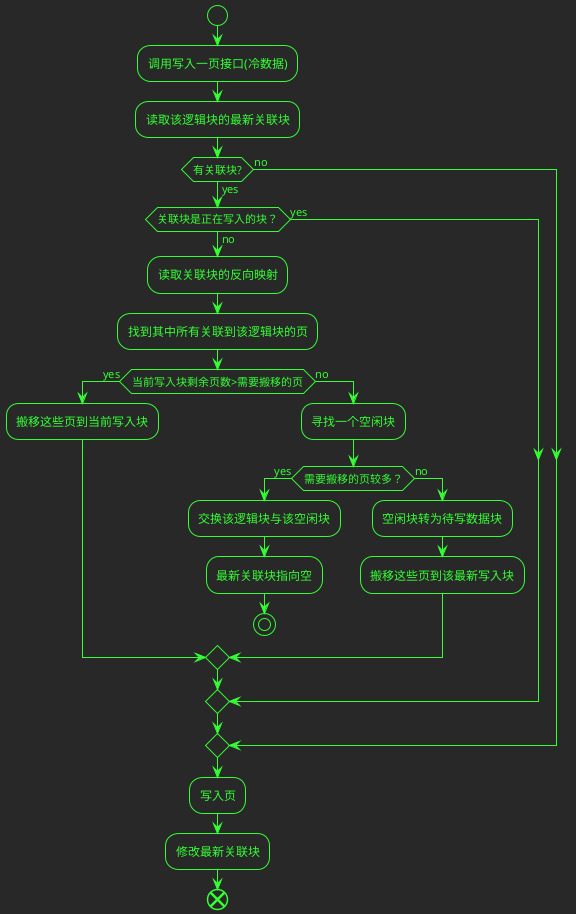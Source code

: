 @startuml
!theme crt-green
start
:调用写入一页接口(冷数据);
:读取该逻辑块的最新关联块;
if (有关联块?) then(yes)
    if(关联块是正在写入的块？) then(yes)
    else(no)
        :读取关联块的反向映射;
        :找到其中所有关联到该逻辑块的页;
        if(当前写入块剩余页数>需要搬移的页) then(yes)
            :搬移这些页到当前写入块;
        else(no)
            :寻找一个空闲块;
            if(需要搬移的页较多？) then(yes)
            :交换该逻辑块与该空闲块;
            :最新关联块指向空;
            stop
            else(no)
            :空闲块转为待写数据块;
            :搬移这些页到该最新写入块;
            endif
        endif
    endif
else(no)
endif
:写入页;
:修改最新关联块;
end
@enduml